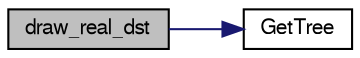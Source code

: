 digraph "draw_real_dst"
{
  bgcolor="transparent";
  edge [fontname="FreeSans",fontsize="10",labelfontname="FreeSans",labelfontsize="10"];
  node [fontname="FreeSans",fontsize="10",shape=record];
  rankdir="LR";
  Node1 [label="draw_real_dst",height=0.2,width=0.4,color="black", fillcolor="grey75", style="filled" fontcolor="black"];
  Node1 -> Node2 [color="midnightblue",fontsize="10",style="solid",fontname="FreeSans"];
  Node2 [label="GetTree",height=0.2,width=0.4,color="black",URL="$d8/dbb/draw__real__dst_8cc.html#ab67bf7c34df836e93b01a6048d016a80",tooltip="ROOT macro to look into the E1039 DST file in a simple way. "];
}
